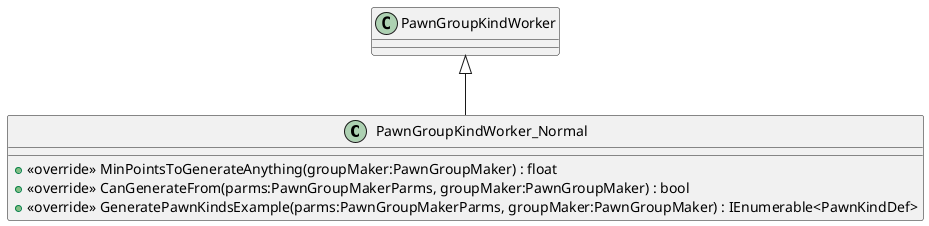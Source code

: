 @startuml
class PawnGroupKindWorker_Normal {
    + <<override>> MinPointsToGenerateAnything(groupMaker:PawnGroupMaker) : float
    + <<override>> CanGenerateFrom(parms:PawnGroupMakerParms, groupMaker:PawnGroupMaker) : bool
    + <<override>> GeneratePawnKindsExample(parms:PawnGroupMakerParms, groupMaker:PawnGroupMaker) : IEnumerable<PawnKindDef>
}
PawnGroupKindWorker <|-- PawnGroupKindWorker_Normal
@enduml
